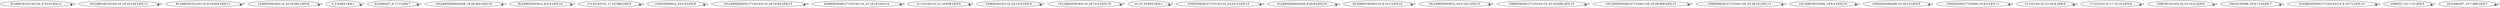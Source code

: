 digraph G {
    "81249018153143132_8-32:2-LEN:11" -> "81249018153143132_8-32:2-LEN:11";
    "191249018153143110_19-10:154-LEN:11" -> "191249018153143110_19-10:154-LEN:11";
    "81249018153143110_8-10:404-LEN:11" -> "81249018153143110_8-10:404-LEN:11";
    "224902030163110_22-10:392-LEN:9" -> "224902030163110_22-10:392-LEN:9";
    "5_5-5:664-LEN:1" -> "5_5-5:664-LEN:1";
    "812490207_8-7:13-LEN:7" -> "812490207_8-7:13-LEN:7";
    "19124902030292428_19-28:264-LEN:10" -> "19124902030292428_19-28:264-LEN:10";
    "81249020302912_8-2:3-LEN:10" -> "81249020302912_8-2:3-LEN:10";
    "17133143132_17-32:588-LEN:6" -> "17133143132_17-32:588-LEN:6";
    "239020302912_23-2:4-LEN:8" -> "239020302912_23-2:4-LEN:8";
    "1912490203029127153143110_19-10:63-LEN:15" -> "1912490203029127153143110_19-10:63-LEN:15";
    "22490203029127153143110_22-10:18-LEN:14" -> "22490203029127153143110_22-10:18-LEN:14";
    "21133143110_21-10:639-LEN:6" -> "21133143110_21-10:639-LEN:6";
    "23902030163110_23-10:4-LEN:8" -> "23902030163110_23-10:4-LEN:8";
    "19124902030163110_19-10:5-LEN:10" -> "19124902030163110_19-10:5-LEN:10";
    "33_33-33:855-LEN:1" -> "33_33-33:855-LEN:1";
    "2390203029127153143132_23-32:3-LEN:13" -> "2390203029127153143132_23-32:3-LEN:13";
    "8124902030292428_8-28:9-LEN:10" -> "8124902030292428_8-28:9-LEN:10";
    "8124902030163110_8-10:2-LEN:10" -> "8124902030163110_8-10:2-LEN:10";
    "191249020302912_19-2:322-LEN:10" -> "191249020302912_19-2:322-LEN:10";
    "2390203029127153143110_23-10:638-LEN:13" -> "2390203029127153143110_23-10:638-LEN:13";
    "1912490203029127153261128_19-28:569-LEN:15" -> "1912490203029127153261128_19-28:569-LEN:15";
    "2390203029127153261128_23-28:10-LEN:13" -> "2390203029127153261128_23-28:10-LEN:13";
    "191249018153266_19-6:2-LEN:10" -> "191249018153266_19-6:2-LEN:10";
    "23902030292428_23-28:12-LEN:8" -> "23902030292428_23-28:12-LEN:8";
    "250203029127153266_25-6:9-LEN:11" -> "250203029127153266_25-6:9-LEN:11";
    "21133143132_21-32:8-LEN:6" -> "21133143132_21-32:8-LEN:6";
    "17133143110_17-10:10-LEN:6" -> "17133143110_17-10:10-LEN:6";
    "239018153143110_23-10:2-LEN:9" -> "239018153143110_23-10:2-LEN:9";
    "25018153266_25-6:713-LEN:7" -> "25018153266_25-6:713-LEN:7";
    "812490203029127153143110_8-10:71-LEN:15" -> "812490203029127153143110_8-10:71-LEN:15";
    "2390207_23-7:15-LEN:5" -> "2390207_23-7:15-LEN:5";
    "1912490207_19-7:468-LEN:7" -> "1912490207_19-7:468-LEN:7";
}
